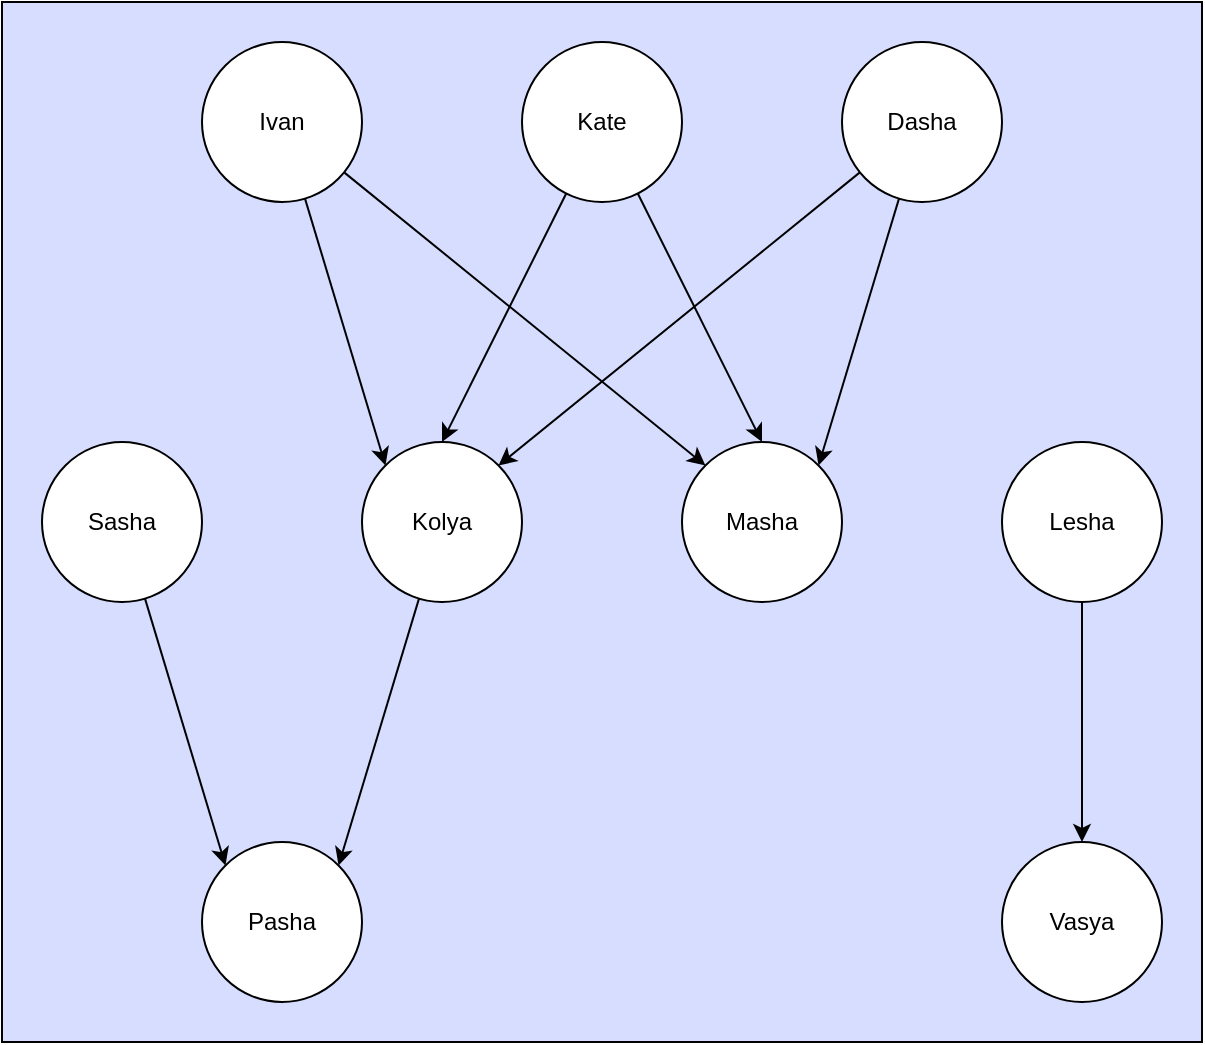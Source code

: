<mxfile version="24.7.17">
  <diagram name="Страница — 1" id="NVUs-204_rfKWOLcsTFE">
    <mxGraphModel dx="1042" dy="1423" grid="1" gridSize="10" guides="1" tooltips="1" connect="1" arrows="1" fold="1" page="1" pageScale="1" pageWidth="827" pageHeight="1169" math="0" shadow="0">
      <root>
        <mxCell id="0" />
        <mxCell id="1" parent="0" />
        <mxCell id="MzcWV-bLCjrDCjbG2uDd-34" value="" style="rounded=0;whiteSpace=wrap;html=1;fillColor=#D6DDFF;" vertex="1" parent="1">
          <mxGeometry x="100" y="20" width="600" height="520" as="geometry" />
        </mxCell>
        <mxCell id="MzcWV-bLCjrDCjbG2uDd-9" style="rounded=0;orthogonalLoop=1;jettySize=auto;html=1;entryX=0;entryY=0;entryDx=0;entryDy=0;" edge="1" parent="1" source="MzcWV-bLCjrDCjbG2uDd-1" target="MzcWV-bLCjrDCjbG2uDd-5">
          <mxGeometry relative="1" as="geometry" />
        </mxCell>
        <mxCell id="MzcWV-bLCjrDCjbG2uDd-12" style="rounded=0;orthogonalLoop=1;jettySize=auto;html=1;entryX=0;entryY=0;entryDx=0;entryDy=0;" edge="1" parent="1" source="MzcWV-bLCjrDCjbG2uDd-1" target="MzcWV-bLCjrDCjbG2uDd-6">
          <mxGeometry relative="1" as="geometry" />
        </mxCell>
        <mxCell id="MzcWV-bLCjrDCjbG2uDd-1" value="Ivan" style="ellipse;whiteSpace=wrap;html=1;aspect=fixed;" vertex="1" parent="1">
          <mxGeometry x="200" y="40" width="80" height="80" as="geometry" />
        </mxCell>
        <mxCell id="MzcWV-bLCjrDCjbG2uDd-10" style="rounded=0;orthogonalLoop=1;jettySize=auto;html=1;entryX=0.5;entryY=0;entryDx=0;entryDy=0;" edge="1" parent="1" source="MzcWV-bLCjrDCjbG2uDd-3" target="MzcWV-bLCjrDCjbG2uDd-5">
          <mxGeometry relative="1" as="geometry" />
        </mxCell>
        <mxCell id="MzcWV-bLCjrDCjbG2uDd-13" style="rounded=0;orthogonalLoop=1;jettySize=auto;html=1;entryX=0.5;entryY=0;entryDx=0;entryDy=0;" edge="1" parent="1" source="MzcWV-bLCjrDCjbG2uDd-3" target="MzcWV-bLCjrDCjbG2uDd-6">
          <mxGeometry relative="1" as="geometry" />
        </mxCell>
        <mxCell id="MzcWV-bLCjrDCjbG2uDd-3" value="Kate" style="ellipse;whiteSpace=wrap;html=1;aspect=fixed;" vertex="1" parent="1">
          <mxGeometry x="360" y="40" width="80" height="80" as="geometry" />
        </mxCell>
        <mxCell id="MzcWV-bLCjrDCjbG2uDd-11" style="rounded=0;orthogonalLoop=1;jettySize=auto;html=1;entryX=1;entryY=0;entryDx=0;entryDy=0;" edge="1" parent="1" source="MzcWV-bLCjrDCjbG2uDd-4" target="MzcWV-bLCjrDCjbG2uDd-5">
          <mxGeometry relative="1" as="geometry" />
        </mxCell>
        <mxCell id="MzcWV-bLCjrDCjbG2uDd-14" style="rounded=0;orthogonalLoop=1;jettySize=auto;html=1;entryX=1;entryY=0;entryDx=0;entryDy=0;" edge="1" parent="1" source="MzcWV-bLCjrDCjbG2uDd-4" target="MzcWV-bLCjrDCjbG2uDd-6">
          <mxGeometry relative="1" as="geometry" />
        </mxCell>
        <mxCell id="MzcWV-bLCjrDCjbG2uDd-4" value="Dasha" style="ellipse;whiteSpace=wrap;html=1;aspect=fixed;" vertex="1" parent="1">
          <mxGeometry x="520" y="40" width="80" height="80" as="geometry" />
        </mxCell>
        <mxCell id="MzcWV-bLCjrDCjbG2uDd-25" style="rounded=0;orthogonalLoop=1;jettySize=auto;html=1;entryX=1;entryY=0;entryDx=0;entryDy=0;" edge="1" parent="1" source="MzcWV-bLCjrDCjbG2uDd-5" target="MzcWV-bLCjrDCjbG2uDd-8">
          <mxGeometry relative="1" as="geometry" />
        </mxCell>
        <mxCell id="MzcWV-bLCjrDCjbG2uDd-5" value="Kolya" style="ellipse;whiteSpace=wrap;html=1;aspect=fixed;" vertex="1" parent="1">
          <mxGeometry x="280" y="240" width="80" height="80" as="geometry" />
        </mxCell>
        <mxCell id="MzcWV-bLCjrDCjbG2uDd-6" value="Masha" style="ellipse;whiteSpace=wrap;html=1;aspect=fixed;" vertex="1" parent="1">
          <mxGeometry x="440" y="240" width="80" height="80" as="geometry" />
        </mxCell>
        <mxCell id="MzcWV-bLCjrDCjbG2uDd-7" value="Sasha" style="ellipse;whiteSpace=wrap;html=1;aspect=fixed;" vertex="1" parent="1">
          <mxGeometry x="120" y="240" width="80" height="80" as="geometry" />
        </mxCell>
        <mxCell id="MzcWV-bLCjrDCjbG2uDd-8" value="Pasha" style="ellipse;whiteSpace=wrap;html=1;aspect=fixed;" vertex="1" parent="1">
          <mxGeometry x="200" y="440" width="80" height="80" as="geometry" />
        </mxCell>
        <mxCell id="MzcWV-bLCjrDCjbG2uDd-26" style="rounded=0;orthogonalLoop=1;jettySize=auto;html=1;entryX=0;entryY=0;entryDx=0;entryDy=0;" edge="1" parent="1" source="MzcWV-bLCjrDCjbG2uDd-7" target="MzcWV-bLCjrDCjbG2uDd-8">
          <mxGeometry relative="1" as="geometry" />
        </mxCell>
        <mxCell id="MzcWV-bLCjrDCjbG2uDd-31" value="Vasya" style="ellipse;whiteSpace=wrap;html=1;aspect=fixed;" vertex="1" parent="1">
          <mxGeometry x="600" y="440" width="80" height="80" as="geometry" />
        </mxCell>
        <mxCell id="MzcWV-bLCjrDCjbG2uDd-33" style="edgeStyle=orthogonalEdgeStyle;rounded=0;orthogonalLoop=1;jettySize=auto;html=1;" edge="1" parent="1" source="MzcWV-bLCjrDCjbG2uDd-32" target="MzcWV-bLCjrDCjbG2uDd-31">
          <mxGeometry relative="1" as="geometry" />
        </mxCell>
        <mxCell id="MzcWV-bLCjrDCjbG2uDd-32" value="Lesha" style="ellipse;whiteSpace=wrap;html=1;aspect=fixed;" vertex="1" parent="1">
          <mxGeometry x="600" y="240" width="80" height="80" as="geometry" />
        </mxCell>
      </root>
    </mxGraphModel>
  </diagram>
</mxfile>
